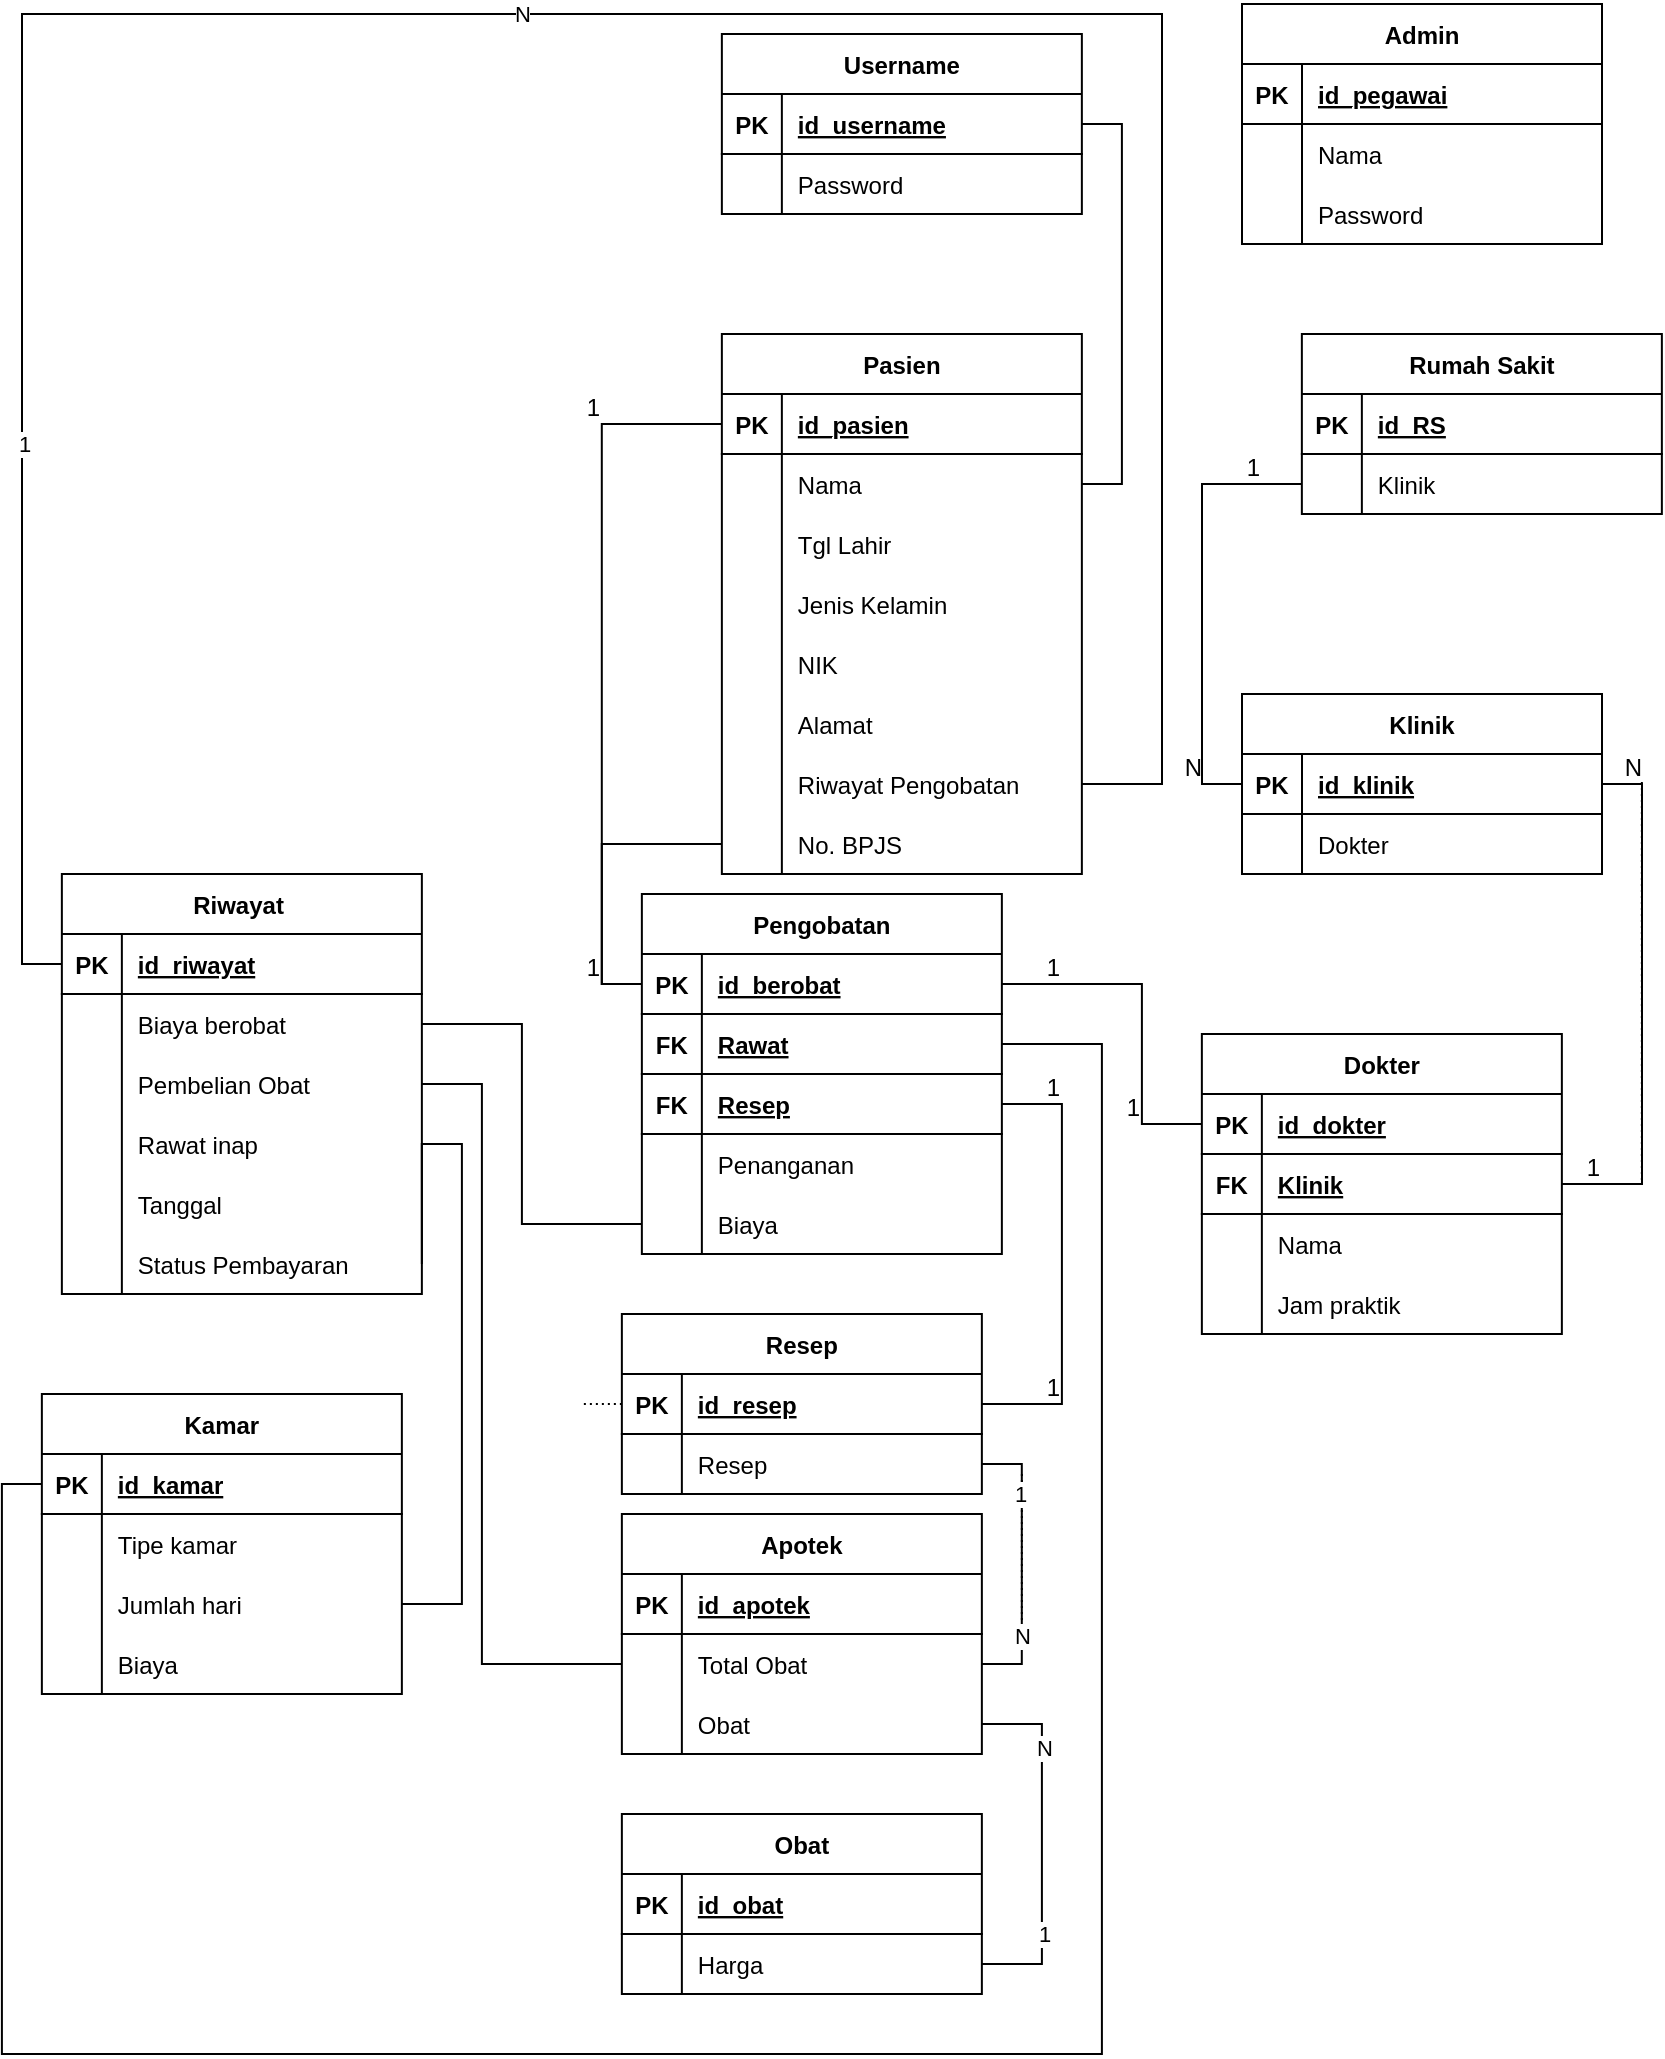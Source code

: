 <mxfile version="20.5.3" type="github">
  <diagram id="jTqdddHLWBrGHZtEBKmk" name="Page-1">
    <mxGraphModel dx="1021" dy="529" grid="1" gridSize="10" guides="1" tooltips="1" connect="1" arrows="1" fold="1" page="1" pageScale="1" pageWidth="850" pageHeight="1100" math="0" shadow="0">
      <root>
        <mxCell id="0" />
        <mxCell id="1" parent="0" />
        <mxCell id="4Q8X_GuwnDo8dBfGGVzG-38" value="Pasien" style="shape=table;startSize=30;container=1;collapsible=1;childLayout=tableLayout;fixedRows=1;rowLines=0;fontStyle=1;align=center;resizeLast=1;" vertex="1" parent="1">
          <mxGeometry x="369.93" y="220" width="180" height="270" as="geometry" />
        </mxCell>
        <mxCell id="4Q8X_GuwnDo8dBfGGVzG-39" value="" style="shape=tableRow;horizontal=0;startSize=0;swimlaneHead=0;swimlaneBody=0;fillColor=none;collapsible=0;dropTarget=0;points=[[0,0.5],[1,0.5]];portConstraint=eastwest;top=0;left=0;right=0;bottom=1;" vertex="1" parent="4Q8X_GuwnDo8dBfGGVzG-38">
          <mxGeometry y="30" width="180" height="30" as="geometry" />
        </mxCell>
        <mxCell id="4Q8X_GuwnDo8dBfGGVzG-40" value="PK" style="shape=partialRectangle;connectable=0;fillColor=none;top=0;left=0;bottom=0;right=0;fontStyle=1;overflow=hidden;" vertex="1" parent="4Q8X_GuwnDo8dBfGGVzG-39">
          <mxGeometry width="30" height="30" as="geometry">
            <mxRectangle width="30" height="30" as="alternateBounds" />
          </mxGeometry>
        </mxCell>
        <mxCell id="4Q8X_GuwnDo8dBfGGVzG-41" value="id_pasien" style="shape=partialRectangle;connectable=0;fillColor=none;top=0;left=0;bottom=0;right=0;align=left;spacingLeft=6;fontStyle=5;overflow=hidden;" vertex="1" parent="4Q8X_GuwnDo8dBfGGVzG-39">
          <mxGeometry x="30" width="150" height="30" as="geometry">
            <mxRectangle width="150" height="30" as="alternateBounds" />
          </mxGeometry>
        </mxCell>
        <mxCell id="4Q8X_GuwnDo8dBfGGVzG-42" value="" style="shape=tableRow;horizontal=0;startSize=0;swimlaneHead=0;swimlaneBody=0;fillColor=none;collapsible=0;dropTarget=0;points=[[0,0.5],[1,0.5]];portConstraint=eastwest;top=0;left=0;right=0;bottom=0;" vertex="1" parent="4Q8X_GuwnDo8dBfGGVzG-38">
          <mxGeometry y="60" width="180" height="30" as="geometry" />
        </mxCell>
        <mxCell id="4Q8X_GuwnDo8dBfGGVzG-43" value="" style="shape=partialRectangle;connectable=0;fillColor=none;top=0;left=0;bottom=0;right=0;editable=1;overflow=hidden;" vertex="1" parent="4Q8X_GuwnDo8dBfGGVzG-42">
          <mxGeometry width="30" height="30" as="geometry">
            <mxRectangle width="30" height="30" as="alternateBounds" />
          </mxGeometry>
        </mxCell>
        <mxCell id="4Q8X_GuwnDo8dBfGGVzG-44" value="Nama" style="shape=partialRectangle;connectable=0;fillColor=none;top=0;left=0;bottom=0;right=0;align=left;spacingLeft=6;overflow=hidden;" vertex="1" parent="4Q8X_GuwnDo8dBfGGVzG-42">
          <mxGeometry x="30" width="150" height="30" as="geometry">
            <mxRectangle width="150" height="30" as="alternateBounds" />
          </mxGeometry>
        </mxCell>
        <mxCell id="4Q8X_GuwnDo8dBfGGVzG-51" value="" style="shape=tableRow;horizontal=0;startSize=0;swimlaneHead=0;swimlaneBody=0;fillColor=none;collapsible=0;dropTarget=0;points=[[0,0.5],[1,0.5]];portConstraint=eastwest;top=0;left=0;right=0;bottom=0;" vertex="1" parent="4Q8X_GuwnDo8dBfGGVzG-38">
          <mxGeometry y="90" width="180" height="30" as="geometry" />
        </mxCell>
        <mxCell id="4Q8X_GuwnDo8dBfGGVzG-52" value="" style="shape=partialRectangle;connectable=0;fillColor=none;top=0;left=0;bottom=0;right=0;editable=1;overflow=hidden;" vertex="1" parent="4Q8X_GuwnDo8dBfGGVzG-51">
          <mxGeometry width="30" height="30" as="geometry">
            <mxRectangle width="30" height="30" as="alternateBounds" />
          </mxGeometry>
        </mxCell>
        <mxCell id="4Q8X_GuwnDo8dBfGGVzG-53" value="Tgl Lahir" style="shape=partialRectangle;connectable=0;fillColor=none;top=0;left=0;bottom=0;right=0;align=left;spacingLeft=6;overflow=hidden;" vertex="1" parent="4Q8X_GuwnDo8dBfGGVzG-51">
          <mxGeometry x="30" width="150" height="30" as="geometry">
            <mxRectangle width="150" height="30" as="alternateBounds" />
          </mxGeometry>
        </mxCell>
        <mxCell id="4Q8X_GuwnDo8dBfGGVzG-54" value="" style="shape=tableRow;horizontal=0;startSize=0;swimlaneHead=0;swimlaneBody=0;fillColor=none;collapsible=0;dropTarget=0;points=[[0,0.5],[1,0.5]];portConstraint=eastwest;top=0;left=0;right=0;bottom=0;" vertex="1" parent="4Q8X_GuwnDo8dBfGGVzG-38">
          <mxGeometry y="120" width="180" height="30" as="geometry" />
        </mxCell>
        <mxCell id="4Q8X_GuwnDo8dBfGGVzG-55" value="" style="shape=partialRectangle;connectable=0;fillColor=none;top=0;left=0;bottom=0;right=0;editable=1;overflow=hidden;" vertex="1" parent="4Q8X_GuwnDo8dBfGGVzG-54">
          <mxGeometry width="30" height="30" as="geometry">
            <mxRectangle width="30" height="30" as="alternateBounds" />
          </mxGeometry>
        </mxCell>
        <mxCell id="4Q8X_GuwnDo8dBfGGVzG-56" value="Jenis Kelamin" style="shape=partialRectangle;connectable=0;fillColor=none;top=0;left=0;bottom=0;right=0;align=left;spacingLeft=6;overflow=hidden;" vertex="1" parent="4Q8X_GuwnDo8dBfGGVzG-54">
          <mxGeometry x="30" width="150" height="30" as="geometry">
            <mxRectangle width="150" height="30" as="alternateBounds" />
          </mxGeometry>
        </mxCell>
        <mxCell id="4Q8X_GuwnDo8dBfGGVzG-45" value="" style="shape=tableRow;horizontal=0;startSize=0;swimlaneHead=0;swimlaneBody=0;fillColor=none;collapsible=0;dropTarget=0;points=[[0,0.5],[1,0.5]];portConstraint=eastwest;top=0;left=0;right=0;bottom=0;" vertex="1" parent="4Q8X_GuwnDo8dBfGGVzG-38">
          <mxGeometry y="150" width="180" height="30" as="geometry" />
        </mxCell>
        <mxCell id="4Q8X_GuwnDo8dBfGGVzG-46" value="" style="shape=partialRectangle;connectable=0;fillColor=none;top=0;left=0;bottom=0;right=0;editable=1;overflow=hidden;" vertex="1" parent="4Q8X_GuwnDo8dBfGGVzG-45">
          <mxGeometry width="30" height="30" as="geometry">
            <mxRectangle width="30" height="30" as="alternateBounds" />
          </mxGeometry>
        </mxCell>
        <mxCell id="4Q8X_GuwnDo8dBfGGVzG-47" value="NIK" style="shape=partialRectangle;connectable=0;fillColor=none;top=0;left=0;bottom=0;right=0;align=left;spacingLeft=6;overflow=hidden;" vertex="1" parent="4Q8X_GuwnDo8dBfGGVzG-45">
          <mxGeometry x="30" width="150" height="30" as="geometry">
            <mxRectangle width="150" height="30" as="alternateBounds" />
          </mxGeometry>
        </mxCell>
        <mxCell id="4Q8X_GuwnDo8dBfGGVzG-259" value="" style="shape=tableRow;horizontal=0;startSize=0;swimlaneHead=0;swimlaneBody=0;fillColor=none;collapsible=0;dropTarget=0;points=[[0,0.5],[1,0.5]];portConstraint=eastwest;top=0;left=0;right=0;bottom=0;" vertex="1" parent="4Q8X_GuwnDo8dBfGGVzG-38">
          <mxGeometry y="180" width="180" height="30" as="geometry" />
        </mxCell>
        <mxCell id="4Q8X_GuwnDo8dBfGGVzG-260" value="" style="shape=partialRectangle;connectable=0;fillColor=none;top=0;left=0;bottom=0;right=0;editable=1;overflow=hidden;" vertex="1" parent="4Q8X_GuwnDo8dBfGGVzG-259">
          <mxGeometry width="30" height="30" as="geometry">
            <mxRectangle width="30" height="30" as="alternateBounds" />
          </mxGeometry>
        </mxCell>
        <mxCell id="4Q8X_GuwnDo8dBfGGVzG-261" value="Alamat" style="shape=partialRectangle;connectable=0;fillColor=none;top=0;left=0;bottom=0;right=0;align=left;spacingLeft=6;overflow=hidden;" vertex="1" parent="4Q8X_GuwnDo8dBfGGVzG-259">
          <mxGeometry x="30" width="150" height="30" as="geometry">
            <mxRectangle width="150" height="30" as="alternateBounds" />
          </mxGeometry>
        </mxCell>
        <mxCell id="4Q8X_GuwnDo8dBfGGVzG-285" value="" style="shape=tableRow;horizontal=0;startSize=0;swimlaneHead=0;swimlaneBody=0;fillColor=none;collapsible=0;dropTarget=0;points=[[0,0.5],[1,0.5]];portConstraint=eastwest;top=0;left=0;right=0;bottom=0;" vertex="1" parent="4Q8X_GuwnDo8dBfGGVzG-38">
          <mxGeometry y="210" width="180" height="30" as="geometry" />
        </mxCell>
        <mxCell id="4Q8X_GuwnDo8dBfGGVzG-286" value="" style="shape=partialRectangle;connectable=0;fillColor=none;top=0;left=0;bottom=0;right=0;editable=1;overflow=hidden;" vertex="1" parent="4Q8X_GuwnDo8dBfGGVzG-285">
          <mxGeometry width="30" height="30" as="geometry">
            <mxRectangle width="30" height="30" as="alternateBounds" />
          </mxGeometry>
        </mxCell>
        <mxCell id="4Q8X_GuwnDo8dBfGGVzG-287" value="Riwayat Pengobatan" style="shape=partialRectangle;connectable=0;fillColor=none;top=0;left=0;bottom=0;right=0;align=left;spacingLeft=6;overflow=hidden;" vertex="1" parent="4Q8X_GuwnDo8dBfGGVzG-285">
          <mxGeometry x="30" width="150" height="30" as="geometry">
            <mxRectangle width="150" height="30" as="alternateBounds" />
          </mxGeometry>
        </mxCell>
        <mxCell id="4Q8X_GuwnDo8dBfGGVzG-48" value="" style="shape=tableRow;horizontal=0;startSize=0;swimlaneHead=0;swimlaneBody=0;fillColor=none;collapsible=0;dropTarget=0;points=[[0,0.5],[1,0.5]];portConstraint=eastwest;top=0;left=0;right=0;bottom=0;" vertex="1" parent="4Q8X_GuwnDo8dBfGGVzG-38">
          <mxGeometry y="240" width="180" height="30" as="geometry" />
        </mxCell>
        <mxCell id="4Q8X_GuwnDo8dBfGGVzG-49" value="" style="shape=partialRectangle;connectable=0;fillColor=none;top=0;left=0;bottom=0;right=0;editable=1;overflow=hidden;" vertex="1" parent="4Q8X_GuwnDo8dBfGGVzG-48">
          <mxGeometry width="30" height="30" as="geometry">
            <mxRectangle width="30" height="30" as="alternateBounds" />
          </mxGeometry>
        </mxCell>
        <mxCell id="4Q8X_GuwnDo8dBfGGVzG-50" value="No. BPJS" style="shape=partialRectangle;connectable=0;fillColor=none;top=0;left=0;bottom=0;right=0;align=left;spacingLeft=6;overflow=hidden;" vertex="1" parent="4Q8X_GuwnDo8dBfGGVzG-48">
          <mxGeometry x="30" width="150" height="30" as="geometry">
            <mxRectangle width="150" height="30" as="alternateBounds" />
          </mxGeometry>
        </mxCell>
        <mxCell id="4Q8X_GuwnDo8dBfGGVzG-57" value="Dokter" style="shape=table;startSize=30;container=1;collapsible=1;childLayout=tableLayout;fixedRows=1;rowLines=0;fontStyle=1;align=center;resizeLast=1;" vertex="1" parent="1">
          <mxGeometry x="609.93" y="570" width="180" height="150" as="geometry" />
        </mxCell>
        <mxCell id="4Q8X_GuwnDo8dBfGGVzG-58" value="" style="shape=tableRow;horizontal=0;startSize=0;swimlaneHead=0;swimlaneBody=0;fillColor=none;collapsible=0;dropTarget=0;points=[[0,0.5],[1,0.5]];portConstraint=eastwest;top=0;left=0;right=0;bottom=1;" vertex="1" parent="4Q8X_GuwnDo8dBfGGVzG-57">
          <mxGeometry y="30" width="180" height="30" as="geometry" />
        </mxCell>
        <mxCell id="4Q8X_GuwnDo8dBfGGVzG-59" value="PK" style="shape=partialRectangle;connectable=0;fillColor=none;top=0;left=0;bottom=0;right=0;fontStyle=1;overflow=hidden;" vertex="1" parent="4Q8X_GuwnDo8dBfGGVzG-58">
          <mxGeometry width="30" height="30" as="geometry">
            <mxRectangle width="30" height="30" as="alternateBounds" />
          </mxGeometry>
        </mxCell>
        <mxCell id="4Q8X_GuwnDo8dBfGGVzG-60" value="id_dokter" style="shape=partialRectangle;connectable=0;fillColor=none;top=0;left=0;bottom=0;right=0;align=left;spacingLeft=6;fontStyle=5;overflow=hidden;" vertex="1" parent="4Q8X_GuwnDo8dBfGGVzG-58">
          <mxGeometry x="30" width="150" height="30" as="geometry">
            <mxRectangle width="150" height="30" as="alternateBounds" />
          </mxGeometry>
        </mxCell>
        <mxCell id="4Q8X_GuwnDo8dBfGGVzG-109" value="" style="shape=tableRow;horizontal=0;startSize=0;swimlaneHead=0;swimlaneBody=0;fillColor=none;collapsible=0;dropTarget=0;points=[[0,0.5],[1,0.5]];portConstraint=eastwest;top=0;left=0;right=0;bottom=1;" vertex="1" parent="4Q8X_GuwnDo8dBfGGVzG-57">
          <mxGeometry y="60" width="180" height="30" as="geometry" />
        </mxCell>
        <mxCell id="4Q8X_GuwnDo8dBfGGVzG-110" value="FK" style="shape=partialRectangle;connectable=0;fillColor=none;top=0;left=0;bottom=0;right=0;fontStyle=1;overflow=hidden;" vertex="1" parent="4Q8X_GuwnDo8dBfGGVzG-109">
          <mxGeometry width="30" height="30" as="geometry">
            <mxRectangle width="30" height="30" as="alternateBounds" />
          </mxGeometry>
        </mxCell>
        <mxCell id="4Q8X_GuwnDo8dBfGGVzG-111" value="Klinik" style="shape=partialRectangle;connectable=0;fillColor=none;top=0;left=0;bottom=0;right=0;align=left;spacingLeft=6;fontStyle=5;overflow=hidden;" vertex="1" parent="4Q8X_GuwnDo8dBfGGVzG-109">
          <mxGeometry x="30" width="150" height="30" as="geometry">
            <mxRectangle width="150" height="30" as="alternateBounds" />
          </mxGeometry>
        </mxCell>
        <mxCell id="4Q8X_GuwnDo8dBfGGVzG-61" value="" style="shape=tableRow;horizontal=0;startSize=0;swimlaneHead=0;swimlaneBody=0;fillColor=none;collapsible=0;dropTarget=0;points=[[0,0.5],[1,0.5]];portConstraint=eastwest;top=0;left=0;right=0;bottom=0;" vertex="1" parent="4Q8X_GuwnDo8dBfGGVzG-57">
          <mxGeometry y="90" width="180" height="30" as="geometry" />
        </mxCell>
        <mxCell id="4Q8X_GuwnDo8dBfGGVzG-62" value="" style="shape=partialRectangle;connectable=0;fillColor=none;top=0;left=0;bottom=0;right=0;editable=1;overflow=hidden;" vertex="1" parent="4Q8X_GuwnDo8dBfGGVzG-61">
          <mxGeometry width="30" height="30" as="geometry">
            <mxRectangle width="30" height="30" as="alternateBounds" />
          </mxGeometry>
        </mxCell>
        <mxCell id="4Q8X_GuwnDo8dBfGGVzG-63" value="Nama" style="shape=partialRectangle;connectable=0;fillColor=none;top=0;left=0;bottom=0;right=0;align=left;spacingLeft=6;overflow=hidden;" vertex="1" parent="4Q8X_GuwnDo8dBfGGVzG-61">
          <mxGeometry x="30" width="150" height="30" as="geometry">
            <mxRectangle width="150" height="30" as="alternateBounds" />
          </mxGeometry>
        </mxCell>
        <mxCell id="4Q8X_GuwnDo8dBfGGVzG-114" value="" style="shape=tableRow;horizontal=0;startSize=0;swimlaneHead=0;swimlaneBody=0;fillColor=none;collapsible=0;dropTarget=0;points=[[0,0.5],[1,0.5]];portConstraint=eastwest;top=0;left=0;right=0;bottom=0;" vertex="1" parent="4Q8X_GuwnDo8dBfGGVzG-57">
          <mxGeometry y="120" width="180" height="30" as="geometry" />
        </mxCell>
        <mxCell id="4Q8X_GuwnDo8dBfGGVzG-115" value="" style="shape=partialRectangle;connectable=0;fillColor=none;top=0;left=0;bottom=0;right=0;editable=1;overflow=hidden;" vertex="1" parent="4Q8X_GuwnDo8dBfGGVzG-114">
          <mxGeometry width="30" height="30" as="geometry">
            <mxRectangle width="30" height="30" as="alternateBounds" />
          </mxGeometry>
        </mxCell>
        <mxCell id="4Q8X_GuwnDo8dBfGGVzG-116" value="Jam praktik" style="shape=partialRectangle;connectable=0;fillColor=none;top=0;left=0;bottom=0;right=0;align=left;spacingLeft=6;overflow=hidden;" vertex="1" parent="4Q8X_GuwnDo8dBfGGVzG-114">
          <mxGeometry x="30" width="150" height="30" as="geometry">
            <mxRectangle width="150" height="30" as="alternateBounds" />
          </mxGeometry>
        </mxCell>
        <mxCell id="4Q8X_GuwnDo8dBfGGVzG-70" value="Klinik" style="shape=table;startSize=30;container=1;collapsible=1;childLayout=tableLayout;fixedRows=1;rowLines=0;fontStyle=1;align=center;resizeLast=1;" vertex="1" parent="1">
          <mxGeometry x="630.0" y="400" width="180" height="90" as="geometry" />
        </mxCell>
        <mxCell id="4Q8X_GuwnDo8dBfGGVzG-71" value="" style="shape=tableRow;horizontal=0;startSize=0;swimlaneHead=0;swimlaneBody=0;fillColor=none;collapsible=0;dropTarget=0;points=[[0,0.5],[1,0.5]];portConstraint=eastwest;top=0;left=0;right=0;bottom=1;" vertex="1" parent="4Q8X_GuwnDo8dBfGGVzG-70">
          <mxGeometry y="30" width="180" height="30" as="geometry" />
        </mxCell>
        <mxCell id="4Q8X_GuwnDo8dBfGGVzG-72" value="PK" style="shape=partialRectangle;connectable=0;fillColor=none;top=0;left=0;bottom=0;right=0;fontStyle=1;overflow=hidden;" vertex="1" parent="4Q8X_GuwnDo8dBfGGVzG-71">
          <mxGeometry width="30" height="30" as="geometry">
            <mxRectangle width="30" height="30" as="alternateBounds" />
          </mxGeometry>
        </mxCell>
        <mxCell id="4Q8X_GuwnDo8dBfGGVzG-73" value="id_klinik" style="shape=partialRectangle;connectable=0;fillColor=none;top=0;left=0;bottom=0;right=0;align=left;spacingLeft=6;fontStyle=5;overflow=hidden;" vertex="1" parent="4Q8X_GuwnDo8dBfGGVzG-71">
          <mxGeometry x="30" width="150" height="30" as="geometry">
            <mxRectangle width="150" height="30" as="alternateBounds" />
          </mxGeometry>
        </mxCell>
        <mxCell id="4Q8X_GuwnDo8dBfGGVzG-74" value="" style="shape=tableRow;horizontal=0;startSize=0;swimlaneHead=0;swimlaneBody=0;fillColor=none;collapsible=0;dropTarget=0;points=[[0,0.5],[1,0.5]];portConstraint=eastwest;top=0;left=0;right=0;bottom=0;" vertex="1" parent="4Q8X_GuwnDo8dBfGGVzG-70">
          <mxGeometry y="60" width="180" height="30" as="geometry" />
        </mxCell>
        <mxCell id="4Q8X_GuwnDo8dBfGGVzG-75" value="" style="shape=partialRectangle;connectable=0;fillColor=none;top=0;left=0;bottom=0;right=0;editable=1;overflow=hidden;" vertex="1" parent="4Q8X_GuwnDo8dBfGGVzG-74">
          <mxGeometry width="30" height="30" as="geometry">
            <mxRectangle width="30" height="30" as="alternateBounds" />
          </mxGeometry>
        </mxCell>
        <mxCell id="4Q8X_GuwnDo8dBfGGVzG-76" value="Dokter" style="shape=partialRectangle;connectable=0;fillColor=none;top=0;left=0;bottom=0;right=0;align=left;spacingLeft=6;overflow=hidden;" vertex="1" parent="4Q8X_GuwnDo8dBfGGVzG-74">
          <mxGeometry x="30" width="150" height="30" as="geometry">
            <mxRectangle width="150" height="30" as="alternateBounds" />
          </mxGeometry>
        </mxCell>
        <mxCell id="4Q8X_GuwnDo8dBfGGVzG-83" value="Rumah Sakit" style="shape=table;startSize=30;container=1;collapsible=1;childLayout=tableLayout;fixedRows=1;rowLines=0;fontStyle=1;align=center;resizeLast=1;" vertex="1" parent="1">
          <mxGeometry x="659.93" y="220" width="180" height="90" as="geometry" />
        </mxCell>
        <mxCell id="4Q8X_GuwnDo8dBfGGVzG-84" value="" style="shape=tableRow;horizontal=0;startSize=0;swimlaneHead=0;swimlaneBody=0;fillColor=none;collapsible=0;dropTarget=0;points=[[0,0.5],[1,0.5]];portConstraint=eastwest;top=0;left=0;right=0;bottom=1;" vertex="1" parent="4Q8X_GuwnDo8dBfGGVzG-83">
          <mxGeometry y="30" width="180" height="30" as="geometry" />
        </mxCell>
        <mxCell id="4Q8X_GuwnDo8dBfGGVzG-85" value="PK" style="shape=partialRectangle;connectable=0;fillColor=none;top=0;left=0;bottom=0;right=0;fontStyle=1;overflow=hidden;" vertex="1" parent="4Q8X_GuwnDo8dBfGGVzG-84">
          <mxGeometry width="30" height="30" as="geometry">
            <mxRectangle width="30" height="30" as="alternateBounds" />
          </mxGeometry>
        </mxCell>
        <mxCell id="4Q8X_GuwnDo8dBfGGVzG-86" value="id_RS" style="shape=partialRectangle;connectable=0;fillColor=none;top=0;left=0;bottom=0;right=0;align=left;spacingLeft=6;fontStyle=5;overflow=hidden;" vertex="1" parent="4Q8X_GuwnDo8dBfGGVzG-84">
          <mxGeometry x="30" width="150" height="30" as="geometry">
            <mxRectangle width="150" height="30" as="alternateBounds" />
          </mxGeometry>
        </mxCell>
        <mxCell id="4Q8X_GuwnDo8dBfGGVzG-87" value="" style="shape=tableRow;horizontal=0;startSize=0;swimlaneHead=0;swimlaneBody=0;fillColor=none;collapsible=0;dropTarget=0;points=[[0,0.5],[1,0.5]];portConstraint=eastwest;top=0;left=0;right=0;bottom=0;" vertex="1" parent="4Q8X_GuwnDo8dBfGGVzG-83">
          <mxGeometry y="60" width="180" height="30" as="geometry" />
        </mxCell>
        <mxCell id="4Q8X_GuwnDo8dBfGGVzG-88" value="" style="shape=partialRectangle;connectable=0;fillColor=none;top=0;left=0;bottom=0;right=0;editable=1;overflow=hidden;" vertex="1" parent="4Q8X_GuwnDo8dBfGGVzG-87">
          <mxGeometry width="30" height="30" as="geometry">
            <mxRectangle width="30" height="30" as="alternateBounds" />
          </mxGeometry>
        </mxCell>
        <mxCell id="4Q8X_GuwnDo8dBfGGVzG-89" value="Klinik" style="shape=partialRectangle;connectable=0;fillColor=none;top=0;left=0;bottom=0;right=0;align=left;spacingLeft=6;overflow=hidden;" vertex="1" parent="4Q8X_GuwnDo8dBfGGVzG-87">
          <mxGeometry x="30" width="150" height="30" as="geometry">
            <mxRectangle width="150" height="30" as="alternateBounds" />
          </mxGeometry>
        </mxCell>
        <mxCell id="4Q8X_GuwnDo8dBfGGVzG-96" value="Apotek" style="shape=table;startSize=30;container=1;collapsible=1;childLayout=tableLayout;fixedRows=1;rowLines=0;fontStyle=1;align=center;resizeLast=1;" vertex="1" parent="1">
          <mxGeometry x="319.93" y="810" width="180" height="120" as="geometry" />
        </mxCell>
        <mxCell id="4Q8X_GuwnDo8dBfGGVzG-97" value="" style="shape=tableRow;horizontal=0;startSize=0;swimlaneHead=0;swimlaneBody=0;fillColor=none;collapsible=0;dropTarget=0;points=[[0,0.5],[1,0.5]];portConstraint=eastwest;top=0;left=0;right=0;bottom=1;" vertex="1" parent="4Q8X_GuwnDo8dBfGGVzG-96">
          <mxGeometry y="30" width="180" height="30" as="geometry" />
        </mxCell>
        <mxCell id="4Q8X_GuwnDo8dBfGGVzG-98" value="PK" style="shape=partialRectangle;connectable=0;fillColor=none;top=0;left=0;bottom=0;right=0;fontStyle=1;overflow=hidden;" vertex="1" parent="4Q8X_GuwnDo8dBfGGVzG-97">
          <mxGeometry width="30" height="30" as="geometry">
            <mxRectangle width="30" height="30" as="alternateBounds" />
          </mxGeometry>
        </mxCell>
        <mxCell id="4Q8X_GuwnDo8dBfGGVzG-99" value="id_apotek" style="shape=partialRectangle;connectable=0;fillColor=none;top=0;left=0;bottom=0;right=0;align=left;spacingLeft=6;fontStyle=5;overflow=hidden;" vertex="1" parent="4Q8X_GuwnDo8dBfGGVzG-97">
          <mxGeometry x="30" width="150" height="30" as="geometry">
            <mxRectangle width="150" height="30" as="alternateBounds" />
          </mxGeometry>
        </mxCell>
        <mxCell id="4Q8X_GuwnDo8dBfGGVzG-100" value="" style="shape=tableRow;horizontal=0;startSize=0;swimlaneHead=0;swimlaneBody=0;fillColor=none;collapsible=0;dropTarget=0;points=[[0,0.5],[1,0.5]];portConstraint=eastwest;top=0;left=0;right=0;bottom=0;" vertex="1" parent="4Q8X_GuwnDo8dBfGGVzG-96">
          <mxGeometry y="60" width="180" height="30" as="geometry" />
        </mxCell>
        <mxCell id="4Q8X_GuwnDo8dBfGGVzG-101" value="" style="shape=partialRectangle;connectable=0;fillColor=none;top=0;left=0;bottom=0;right=0;editable=1;overflow=hidden;" vertex="1" parent="4Q8X_GuwnDo8dBfGGVzG-100">
          <mxGeometry width="30" height="30" as="geometry">
            <mxRectangle width="30" height="30" as="alternateBounds" />
          </mxGeometry>
        </mxCell>
        <mxCell id="4Q8X_GuwnDo8dBfGGVzG-102" value="Total Obat" style="shape=partialRectangle;connectable=0;fillColor=none;top=0;left=0;bottom=0;right=0;align=left;spacingLeft=6;overflow=hidden;" vertex="1" parent="4Q8X_GuwnDo8dBfGGVzG-100">
          <mxGeometry x="30" width="150" height="30" as="geometry">
            <mxRectangle width="150" height="30" as="alternateBounds" />
          </mxGeometry>
        </mxCell>
        <mxCell id="4Q8X_GuwnDo8dBfGGVzG-152" value="" style="shape=tableRow;horizontal=0;startSize=0;swimlaneHead=0;swimlaneBody=0;fillColor=none;collapsible=0;dropTarget=0;points=[[0,0.5],[1,0.5]];portConstraint=eastwest;top=0;left=0;right=0;bottom=0;" vertex="1" parent="4Q8X_GuwnDo8dBfGGVzG-96">
          <mxGeometry y="90" width="180" height="30" as="geometry" />
        </mxCell>
        <mxCell id="4Q8X_GuwnDo8dBfGGVzG-153" value="" style="shape=partialRectangle;connectable=0;fillColor=none;top=0;left=0;bottom=0;right=0;editable=1;overflow=hidden;" vertex="1" parent="4Q8X_GuwnDo8dBfGGVzG-152">
          <mxGeometry width="30" height="30" as="geometry">
            <mxRectangle width="30" height="30" as="alternateBounds" />
          </mxGeometry>
        </mxCell>
        <mxCell id="4Q8X_GuwnDo8dBfGGVzG-154" value="Obat" style="shape=partialRectangle;connectable=0;fillColor=none;top=0;left=0;bottom=0;right=0;align=left;spacingLeft=6;overflow=hidden;" vertex="1" parent="4Q8X_GuwnDo8dBfGGVzG-152">
          <mxGeometry x="30" width="150" height="30" as="geometry">
            <mxRectangle width="150" height="30" as="alternateBounds" />
          </mxGeometry>
        </mxCell>
        <mxCell id="4Q8X_GuwnDo8dBfGGVzG-112" style="edgeStyle=orthogonalEdgeStyle;rounded=0;orthogonalLoop=1;jettySize=auto;html=1;entryX=1;entryY=0.5;entryDx=0;entryDy=0;endArrow=none;endFill=0;exitX=1;exitY=0.5;exitDx=0;exitDy=0;" edge="1" parent="1" source="4Q8X_GuwnDo8dBfGGVzG-109" target="4Q8X_GuwnDo8dBfGGVzG-71">
          <mxGeometry relative="1" as="geometry" />
        </mxCell>
        <mxCell id="4Q8X_GuwnDo8dBfGGVzG-120" value="Pengobatan" style="shape=table;startSize=30;container=1;collapsible=1;childLayout=tableLayout;fixedRows=1;rowLines=0;fontStyle=1;align=center;resizeLast=1;" vertex="1" parent="1">
          <mxGeometry x="329.93" y="500" width="180" height="180" as="geometry" />
        </mxCell>
        <mxCell id="4Q8X_GuwnDo8dBfGGVzG-121" value="" style="shape=tableRow;horizontal=0;startSize=0;swimlaneHead=0;swimlaneBody=0;fillColor=none;collapsible=0;dropTarget=0;points=[[0,0.5],[1,0.5]];portConstraint=eastwest;top=0;left=0;right=0;bottom=1;" vertex="1" parent="4Q8X_GuwnDo8dBfGGVzG-120">
          <mxGeometry y="30" width="180" height="30" as="geometry" />
        </mxCell>
        <mxCell id="4Q8X_GuwnDo8dBfGGVzG-122" value="PK" style="shape=partialRectangle;connectable=0;fillColor=none;top=0;left=0;bottom=0;right=0;fontStyle=1;overflow=hidden;" vertex="1" parent="4Q8X_GuwnDo8dBfGGVzG-121">
          <mxGeometry width="30" height="30" as="geometry">
            <mxRectangle width="30" height="30" as="alternateBounds" />
          </mxGeometry>
        </mxCell>
        <mxCell id="4Q8X_GuwnDo8dBfGGVzG-123" value="id_berobat" style="shape=partialRectangle;connectable=0;fillColor=none;top=0;left=0;bottom=0;right=0;align=left;spacingLeft=6;fontStyle=5;overflow=hidden;" vertex="1" parent="4Q8X_GuwnDo8dBfGGVzG-121">
          <mxGeometry x="30" width="150" height="30" as="geometry">
            <mxRectangle width="150" height="30" as="alternateBounds" />
          </mxGeometry>
        </mxCell>
        <mxCell id="4Q8X_GuwnDo8dBfGGVzG-133" value="" style="shape=tableRow;horizontal=0;startSize=0;swimlaneHead=0;swimlaneBody=0;fillColor=none;collapsible=0;dropTarget=0;points=[[0,0.5],[1,0.5]];portConstraint=eastwest;top=0;left=0;right=0;bottom=1;" vertex="1" parent="4Q8X_GuwnDo8dBfGGVzG-120">
          <mxGeometry y="60" width="180" height="30" as="geometry" />
        </mxCell>
        <mxCell id="4Q8X_GuwnDo8dBfGGVzG-134" value="FK" style="shape=partialRectangle;connectable=0;fillColor=none;top=0;left=0;bottom=0;right=0;fontStyle=1;overflow=hidden;" vertex="1" parent="4Q8X_GuwnDo8dBfGGVzG-133">
          <mxGeometry width="30" height="30" as="geometry">
            <mxRectangle width="30" height="30" as="alternateBounds" />
          </mxGeometry>
        </mxCell>
        <mxCell id="4Q8X_GuwnDo8dBfGGVzG-135" value="Rawat" style="shape=partialRectangle;connectable=0;fillColor=none;top=0;left=0;bottom=0;right=0;align=left;spacingLeft=6;fontStyle=5;overflow=hidden;" vertex="1" parent="4Q8X_GuwnDo8dBfGGVzG-133">
          <mxGeometry x="30" width="150" height="30" as="geometry">
            <mxRectangle width="150" height="30" as="alternateBounds" />
          </mxGeometry>
        </mxCell>
        <mxCell id="4Q8X_GuwnDo8dBfGGVzG-201" value="" style="shape=tableRow;horizontal=0;startSize=0;swimlaneHead=0;swimlaneBody=0;fillColor=none;collapsible=0;dropTarget=0;points=[[0,0.5],[1,0.5]];portConstraint=eastwest;top=0;left=0;right=0;bottom=1;" vertex="1" parent="4Q8X_GuwnDo8dBfGGVzG-120">
          <mxGeometry y="90" width="180" height="30" as="geometry" />
        </mxCell>
        <mxCell id="4Q8X_GuwnDo8dBfGGVzG-202" value="FK" style="shape=partialRectangle;connectable=0;fillColor=none;top=0;left=0;bottom=0;right=0;fontStyle=1;overflow=hidden;" vertex="1" parent="4Q8X_GuwnDo8dBfGGVzG-201">
          <mxGeometry width="30" height="30" as="geometry">
            <mxRectangle width="30" height="30" as="alternateBounds" />
          </mxGeometry>
        </mxCell>
        <mxCell id="4Q8X_GuwnDo8dBfGGVzG-203" value="Resep" style="shape=partialRectangle;connectable=0;fillColor=none;top=0;left=0;bottom=0;right=0;align=left;spacingLeft=6;fontStyle=5;overflow=hidden;" vertex="1" parent="4Q8X_GuwnDo8dBfGGVzG-201">
          <mxGeometry x="30" width="150" height="30" as="geometry">
            <mxRectangle width="150" height="30" as="alternateBounds" />
          </mxGeometry>
        </mxCell>
        <mxCell id="4Q8X_GuwnDo8dBfGGVzG-124" value="" style="shape=tableRow;horizontal=0;startSize=0;swimlaneHead=0;swimlaneBody=0;fillColor=none;collapsible=0;dropTarget=0;points=[[0,0.5],[1,0.5]];portConstraint=eastwest;top=0;left=0;right=0;bottom=0;" vertex="1" parent="4Q8X_GuwnDo8dBfGGVzG-120">
          <mxGeometry y="120" width="180" height="30" as="geometry" />
        </mxCell>
        <mxCell id="4Q8X_GuwnDo8dBfGGVzG-125" value="" style="shape=partialRectangle;connectable=0;fillColor=none;top=0;left=0;bottom=0;right=0;editable=1;overflow=hidden;" vertex="1" parent="4Q8X_GuwnDo8dBfGGVzG-124">
          <mxGeometry width="30" height="30" as="geometry">
            <mxRectangle width="30" height="30" as="alternateBounds" />
          </mxGeometry>
        </mxCell>
        <mxCell id="4Q8X_GuwnDo8dBfGGVzG-126" value="Penanganan" style="shape=partialRectangle;connectable=0;fillColor=none;top=0;left=0;bottom=0;right=0;align=left;spacingLeft=6;overflow=hidden;" vertex="1" parent="4Q8X_GuwnDo8dBfGGVzG-124">
          <mxGeometry x="30" width="150" height="30" as="geometry">
            <mxRectangle width="150" height="30" as="alternateBounds" />
          </mxGeometry>
        </mxCell>
        <mxCell id="4Q8X_GuwnDo8dBfGGVzG-127" value="" style="shape=tableRow;horizontal=0;startSize=0;swimlaneHead=0;swimlaneBody=0;fillColor=none;collapsible=0;dropTarget=0;points=[[0,0.5],[1,0.5]];portConstraint=eastwest;top=0;left=0;right=0;bottom=0;" vertex="1" parent="4Q8X_GuwnDo8dBfGGVzG-120">
          <mxGeometry y="150" width="180" height="30" as="geometry" />
        </mxCell>
        <mxCell id="4Q8X_GuwnDo8dBfGGVzG-128" value="" style="shape=partialRectangle;connectable=0;fillColor=none;top=0;left=0;bottom=0;right=0;editable=1;overflow=hidden;" vertex="1" parent="4Q8X_GuwnDo8dBfGGVzG-127">
          <mxGeometry width="30" height="30" as="geometry">
            <mxRectangle width="30" height="30" as="alternateBounds" />
          </mxGeometry>
        </mxCell>
        <mxCell id="4Q8X_GuwnDo8dBfGGVzG-129" value="Biaya" style="shape=partialRectangle;connectable=0;fillColor=none;top=0;left=0;bottom=0;right=0;align=left;spacingLeft=6;overflow=hidden;" vertex="1" parent="4Q8X_GuwnDo8dBfGGVzG-127">
          <mxGeometry x="30" width="150" height="30" as="geometry">
            <mxRectangle width="150" height="30" as="alternateBounds" />
          </mxGeometry>
        </mxCell>
        <mxCell id="4Q8X_GuwnDo8dBfGGVzG-136" style="edgeStyle=orthogonalEdgeStyle;rounded=0;orthogonalLoop=1;jettySize=auto;html=1;entryX=1;entryY=0.5;entryDx=0;entryDy=0;endArrow=none;endFill=0;" edge="1" parent="1" source="4Q8X_GuwnDo8dBfGGVzG-58" target="4Q8X_GuwnDo8dBfGGVzG-121">
          <mxGeometry relative="1" as="geometry">
            <Array as="points">
              <mxPoint x="579.93" y="615" />
              <mxPoint x="579.93" y="545" />
            </Array>
          </mxGeometry>
        </mxCell>
        <mxCell id="4Q8X_GuwnDo8dBfGGVzG-137" style="edgeStyle=orthogonalEdgeStyle;rounded=0;orthogonalLoop=1;jettySize=auto;html=1;entryX=0;entryY=0.5;entryDx=0;entryDy=0;endArrow=none;endFill=0;" edge="1" parent="1" source="4Q8X_GuwnDo8dBfGGVzG-39" target="4Q8X_GuwnDo8dBfGGVzG-121">
          <mxGeometry relative="1" as="geometry" />
        </mxCell>
        <mxCell id="4Q8X_GuwnDo8dBfGGVzG-138" value="Resep" style="shape=table;startSize=30;container=1;collapsible=1;childLayout=tableLayout;fixedRows=1;rowLines=0;fontStyle=1;align=center;resizeLast=1;" vertex="1" parent="1">
          <mxGeometry x="319.93" y="710" width="180" height="90" as="geometry" />
        </mxCell>
        <mxCell id="4Q8X_GuwnDo8dBfGGVzG-139" value="" style="shape=tableRow;horizontal=0;startSize=0;swimlaneHead=0;swimlaneBody=0;fillColor=none;collapsible=0;dropTarget=0;points=[[0,0.5],[1,0.5]];portConstraint=eastwest;top=0;left=0;right=0;bottom=1;" vertex="1" parent="4Q8X_GuwnDo8dBfGGVzG-138">
          <mxGeometry y="30" width="180" height="30" as="geometry" />
        </mxCell>
        <mxCell id="4Q8X_GuwnDo8dBfGGVzG-140" value="PK" style="shape=partialRectangle;connectable=0;fillColor=none;top=0;left=0;bottom=0;right=0;fontStyle=1;overflow=hidden;" vertex="1" parent="4Q8X_GuwnDo8dBfGGVzG-139">
          <mxGeometry width="30" height="30" as="geometry">
            <mxRectangle width="30" height="30" as="alternateBounds" />
          </mxGeometry>
        </mxCell>
        <mxCell id="4Q8X_GuwnDo8dBfGGVzG-141" value="id_resep" style="shape=partialRectangle;connectable=0;fillColor=none;top=0;left=0;bottom=0;right=0;align=left;spacingLeft=6;fontStyle=5;overflow=hidden;" vertex="1" parent="4Q8X_GuwnDo8dBfGGVzG-139">
          <mxGeometry x="30" width="150" height="30" as="geometry">
            <mxRectangle width="150" height="30" as="alternateBounds" />
          </mxGeometry>
        </mxCell>
        <mxCell id="4Q8X_GuwnDo8dBfGGVzG-145" value="" style="shape=tableRow;horizontal=0;startSize=0;swimlaneHead=0;swimlaneBody=0;fillColor=none;collapsible=0;dropTarget=0;points=[[0,0.5],[1,0.5]];portConstraint=eastwest;top=0;left=0;right=0;bottom=0;" vertex="1" parent="4Q8X_GuwnDo8dBfGGVzG-138">
          <mxGeometry y="60" width="180" height="30" as="geometry" />
        </mxCell>
        <mxCell id="4Q8X_GuwnDo8dBfGGVzG-146" value="" style="shape=partialRectangle;connectable=0;fillColor=none;top=0;left=0;bottom=0;right=0;editable=1;overflow=hidden;" vertex="1" parent="4Q8X_GuwnDo8dBfGGVzG-145">
          <mxGeometry width="30" height="30" as="geometry">
            <mxRectangle width="30" height="30" as="alternateBounds" />
          </mxGeometry>
        </mxCell>
        <mxCell id="4Q8X_GuwnDo8dBfGGVzG-147" value="Resep" style="shape=partialRectangle;connectable=0;fillColor=none;top=0;left=0;bottom=0;right=0;align=left;spacingLeft=6;overflow=hidden;" vertex="1" parent="4Q8X_GuwnDo8dBfGGVzG-145">
          <mxGeometry x="30" width="150" height="30" as="geometry">
            <mxRectangle width="150" height="30" as="alternateBounds" />
          </mxGeometry>
        </mxCell>
        <mxCell id="4Q8X_GuwnDo8dBfGGVzG-151" style="edgeStyle=orthogonalEdgeStyle;rounded=0;orthogonalLoop=1;jettySize=auto;html=1;endArrow=none;endFill=0;entryX=1;entryY=0.5;entryDx=0;entryDy=0;" edge="1" parent="1" target="4Q8X_GuwnDo8dBfGGVzG-139">
          <mxGeometry relative="1" as="geometry">
            <mxPoint x="509.93" y="605" as="sourcePoint" />
            <Array as="points">
              <mxPoint x="509.93" y="605" />
              <mxPoint x="539.93" y="605" />
              <mxPoint x="539.93" y="755" />
            </Array>
          </mxGeometry>
        </mxCell>
        <mxCell id="4Q8X_GuwnDo8dBfGGVzG-156" style="edgeStyle=orthogonalEdgeStyle;rounded=0;orthogonalLoop=1;jettySize=auto;html=1;entryX=1;entryY=0.5;entryDx=0;entryDy=0;endArrow=none;endFill=0;exitX=1;exitY=0.5;exitDx=0;exitDy=0;" edge="1" parent="1" source="4Q8X_GuwnDo8dBfGGVzG-145" target="4Q8X_GuwnDo8dBfGGVzG-100">
          <mxGeometry relative="1" as="geometry" />
        </mxCell>
        <mxCell id="4Q8X_GuwnDo8dBfGGVzG-157" style="edgeStyle=orthogonalEdgeStyle;rounded=0;orthogonalLoop=1;jettySize=auto;html=1;exitX=0;exitY=0.5;exitDx=0;exitDy=0;entryX=0;entryY=0.5;entryDx=0;entryDy=0;endArrow=none;endFill=0;" edge="1" parent="1" source="4Q8X_GuwnDo8dBfGGVzG-71" target="4Q8X_GuwnDo8dBfGGVzG-87">
          <mxGeometry relative="1" as="geometry" />
        </mxCell>
        <mxCell id="4Q8X_GuwnDo8dBfGGVzG-161" value="" style="endArrow=none;html=1;rounded=0;dashed=1;dashPattern=1 2;exitX=0;exitY=0.5;exitDx=0;exitDy=0;" edge="1" parent="1" source="4Q8X_GuwnDo8dBfGGVzG-39">
          <mxGeometry relative="1" as="geometry">
            <mxPoint x="509.93" y="500" as="sourcePoint" />
            <mxPoint x="309.93" y="265" as="targetPoint" />
          </mxGeometry>
        </mxCell>
        <mxCell id="4Q8X_GuwnDo8dBfGGVzG-162" value="1" style="resizable=0;html=1;align=right;verticalAlign=bottom;" connectable="0" vertex="1" parent="4Q8X_GuwnDo8dBfGGVzG-161">
          <mxGeometry x="1" relative="1" as="geometry" />
        </mxCell>
        <mxCell id="4Q8X_GuwnDo8dBfGGVzG-163" value="" style="endArrow=none;html=1;rounded=0;dashed=1;dashPattern=1 2;exitX=0;exitY=0.5;exitDx=0;exitDy=0;" edge="1" parent="1" source="4Q8X_GuwnDo8dBfGGVzG-121">
          <mxGeometry relative="1" as="geometry">
            <mxPoint x="509.93" y="500" as="sourcePoint" />
            <mxPoint x="309.93" y="545" as="targetPoint" />
          </mxGeometry>
        </mxCell>
        <mxCell id="4Q8X_GuwnDo8dBfGGVzG-164" value="1" style="resizable=0;html=1;align=right;verticalAlign=bottom;" connectable="0" vertex="1" parent="4Q8X_GuwnDo8dBfGGVzG-163">
          <mxGeometry x="1" relative="1" as="geometry" />
        </mxCell>
        <mxCell id="4Q8X_GuwnDo8dBfGGVzG-165" value="" style="endArrow=none;html=1;rounded=0;dashed=1;dashPattern=1 2;exitX=1;exitY=0.5;exitDx=0;exitDy=0;" edge="1" parent="1" source="4Q8X_GuwnDo8dBfGGVzG-121">
          <mxGeometry relative="1" as="geometry">
            <mxPoint x="509.93" y="500" as="sourcePoint" />
            <mxPoint x="539.93" y="545" as="targetPoint" />
          </mxGeometry>
        </mxCell>
        <mxCell id="4Q8X_GuwnDo8dBfGGVzG-166" value="1" style="resizable=0;html=1;align=right;verticalAlign=bottom;" connectable="0" vertex="1" parent="4Q8X_GuwnDo8dBfGGVzG-165">
          <mxGeometry x="1" relative="1" as="geometry" />
        </mxCell>
        <mxCell id="4Q8X_GuwnDo8dBfGGVzG-167" value="" style="endArrow=none;html=1;rounded=0;dashed=1;dashPattern=1 2;exitX=0;exitY=0.5;exitDx=0;exitDy=0;" edge="1" parent="1" source="4Q8X_GuwnDo8dBfGGVzG-58">
          <mxGeometry relative="1" as="geometry">
            <mxPoint x="599.93" y="620" as="sourcePoint" />
            <mxPoint x="579.93" y="615" as="targetPoint" />
          </mxGeometry>
        </mxCell>
        <mxCell id="4Q8X_GuwnDo8dBfGGVzG-168" value="1" style="resizable=0;html=1;align=right;verticalAlign=bottom;" connectable="0" vertex="1" parent="4Q8X_GuwnDo8dBfGGVzG-167">
          <mxGeometry x="1" relative="1" as="geometry" />
        </mxCell>
        <mxCell id="4Q8X_GuwnDo8dBfGGVzG-169" value="" style="endArrow=none;html=1;rounded=0;dashed=1;dashPattern=1 2;" edge="1" parent="1">
          <mxGeometry relative="1" as="geometry">
            <mxPoint x="829.93" y="643" as="sourcePoint" />
            <mxPoint x="829.93" y="443" as="targetPoint" />
          </mxGeometry>
        </mxCell>
        <mxCell id="4Q8X_GuwnDo8dBfGGVzG-172" value="" style="endArrow=none;html=1;rounded=0;dashed=1;dashPattern=1 2;exitX=1;exitY=0.5;exitDx=0;exitDy=0;" edge="1" parent="1" source="4Q8X_GuwnDo8dBfGGVzG-109">
          <mxGeometry relative="1" as="geometry">
            <mxPoint x="599.93" y="450" as="sourcePoint" />
            <mxPoint x="809.93" y="645" as="targetPoint" />
          </mxGeometry>
        </mxCell>
        <mxCell id="4Q8X_GuwnDo8dBfGGVzG-173" value="1" style="resizable=0;html=1;align=right;verticalAlign=bottom;" connectable="0" vertex="1" parent="4Q8X_GuwnDo8dBfGGVzG-172">
          <mxGeometry x="1" relative="1" as="geometry" />
        </mxCell>
        <mxCell id="4Q8X_GuwnDo8dBfGGVzG-175" value="" style="endArrow=none;html=1;rounded=0;exitX=1;exitY=0.5;exitDx=0;exitDy=0;" edge="1" parent="1" source="4Q8X_GuwnDo8dBfGGVzG-71">
          <mxGeometry relative="1" as="geometry">
            <mxPoint x="620.0" y="455" as="sourcePoint" />
            <mxPoint x="830.0" y="445" as="targetPoint" />
          </mxGeometry>
        </mxCell>
        <mxCell id="4Q8X_GuwnDo8dBfGGVzG-176" value="N" style="resizable=0;html=1;align=right;verticalAlign=bottom;" connectable="0" vertex="1" parent="4Q8X_GuwnDo8dBfGGVzG-175">
          <mxGeometry x="1" relative="1" as="geometry" />
        </mxCell>
        <mxCell id="4Q8X_GuwnDo8dBfGGVzG-177" value="" style="endArrow=none;html=1;rounded=0;dashed=1;dashPattern=1 2;" edge="1" parent="1">
          <mxGeometry relative="1" as="geometry">
            <mxPoint x="519.93" y="790" as="sourcePoint" />
            <mxPoint x="519.93" y="880" as="targetPoint" />
          </mxGeometry>
        </mxCell>
        <mxCell id="4Q8X_GuwnDo8dBfGGVzG-318" value="1" style="edgeLabel;html=1;align=center;verticalAlign=middle;resizable=0;points=[];" vertex="1" connectable="0" parent="4Q8X_GuwnDo8dBfGGVzG-177">
          <mxGeometry x="-0.794" y="-1" relative="1" as="geometry">
            <mxPoint as="offset" />
          </mxGeometry>
        </mxCell>
        <mxCell id="4Q8X_GuwnDo8dBfGGVzG-319" value="N" style="edgeLabel;html=1;align=center;verticalAlign=middle;resizable=0;points=[];" vertex="1" connectable="0" parent="4Q8X_GuwnDo8dBfGGVzG-177">
          <mxGeometry x="0.79" relative="1" as="geometry">
            <mxPoint as="offset" />
          </mxGeometry>
        </mxCell>
        <mxCell id="4Q8X_GuwnDo8dBfGGVzG-180" value="" style="endArrow=none;html=1;rounded=0;dashed=1;dashPattern=1 2;" edge="1" parent="1">
          <mxGeometry relative="1" as="geometry">
            <mxPoint x="509.93" y="605" as="sourcePoint" />
            <mxPoint x="539.93" y="605" as="targetPoint" />
          </mxGeometry>
        </mxCell>
        <mxCell id="4Q8X_GuwnDo8dBfGGVzG-181" value="1" style="resizable=0;html=1;align=right;verticalAlign=bottom;" connectable="0" vertex="1" parent="4Q8X_GuwnDo8dBfGGVzG-180">
          <mxGeometry x="1" relative="1" as="geometry" />
        </mxCell>
        <mxCell id="4Q8X_GuwnDo8dBfGGVzG-182" value="" style="endArrow=none;html=1;rounded=0;dashed=1;dashPattern=1 2;exitX=0;exitY=0.5;exitDx=0;exitDy=0;" edge="1" parent="1" source="4Q8X_GuwnDo8dBfGGVzG-139">
          <mxGeometry relative="1" as="geometry">
            <mxPoint x="629.93" y="720" as="sourcePoint" />
            <mxPoint x="299.93" y="755" as="targetPoint" />
          </mxGeometry>
        </mxCell>
        <mxCell id="4Q8X_GuwnDo8dBfGGVzG-183" value="1" style="resizable=0;html=1;align=right;verticalAlign=bottom;" connectable="0" vertex="1" parent="4Q8X_GuwnDo8dBfGGVzG-182">
          <mxGeometry x="1" relative="1" as="geometry">
            <mxPoint x="240" as="offset" />
          </mxGeometry>
        </mxCell>
        <mxCell id="4Q8X_GuwnDo8dBfGGVzG-184" value="" style="endArrow=none;html=1;rounded=0;dashed=1;dashPattern=1 2;exitX=0;exitY=0.5;exitDx=0;exitDy=0;" edge="1" parent="1" source="4Q8X_GuwnDo8dBfGGVzG-71">
          <mxGeometry relative="1" as="geometry">
            <mxPoint x="650.0" y="495" as="sourcePoint" />
            <mxPoint x="610.0" y="445" as="targetPoint" />
          </mxGeometry>
        </mxCell>
        <mxCell id="4Q8X_GuwnDo8dBfGGVzG-185" value="N" style="resizable=0;html=1;align=right;verticalAlign=bottom;" connectable="0" vertex="1" parent="4Q8X_GuwnDo8dBfGGVzG-184">
          <mxGeometry x="1" relative="1" as="geometry" />
        </mxCell>
        <mxCell id="4Q8X_GuwnDo8dBfGGVzG-186" value="" style="endArrow=none;html=1;rounded=0;dashed=1;dashPattern=1 2;exitX=0;exitY=0.5;exitDx=0;exitDy=0;" edge="1" parent="1" source="4Q8X_GuwnDo8dBfGGVzG-87">
          <mxGeometry relative="1" as="geometry">
            <mxPoint x="679.93" y="490" as="sourcePoint" />
            <mxPoint x="639.93" y="295" as="targetPoint" />
          </mxGeometry>
        </mxCell>
        <mxCell id="4Q8X_GuwnDo8dBfGGVzG-187" value="1" style="resizable=0;html=1;align=right;verticalAlign=bottom;" connectable="0" vertex="1" parent="4Q8X_GuwnDo8dBfGGVzG-186">
          <mxGeometry x="1" relative="1" as="geometry" />
        </mxCell>
        <mxCell id="4Q8X_GuwnDo8dBfGGVzG-188" value="Kamar" style="shape=table;startSize=30;container=1;collapsible=1;childLayout=tableLayout;fixedRows=1;rowLines=0;fontStyle=1;align=center;resizeLast=1;" vertex="1" parent="1">
          <mxGeometry x="29.93" y="750" width="180" height="150" as="geometry" />
        </mxCell>
        <mxCell id="4Q8X_GuwnDo8dBfGGVzG-189" value="" style="shape=tableRow;horizontal=0;startSize=0;swimlaneHead=0;swimlaneBody=0;fillColor=none;collapsible=0;dropTarget=0;points=[[0,0.5],[1,0.5]];portConstraint=eastwest;top=0;left=0;right=0;bottom=1;" vertex="1" parent="4Q8X_GuwnDo8dBfGGVzG-188">
          <mxGeometry y="30" width="180" height="30" as="geometry" />
        </mxCell>
        <mxCell id="4Q8X_GuwnDo8dBfGGVzG-190" value="PK" style="shape=partialRectangle;connectable=0;fillColor=none;top=0;left=0;bottom=0;right=0;fontStyle=1;overflow=hidden;" vertex="1" parent="4Q8X_GuwnDo8dBfGGVzG-189">
          <mxGeometry width="30" height="30" as="geometry">
            <mxRectangle width="30" height="30" as="alternateBounds" />
          </mxGeometry>
        </mxCell>
        <mxCell id="4Q8X_GuwnDo8dBfGGVzG-191" value="id_kamar" style="shape=partialRectangle;connectable=0;fillColor=none;top=0;left=0;bottom=0;right=0;align=left;spacingLeft=6;fontStyle=5;overflow=hidden;" vertex="1" parent="4Q8X_GuwnDo8dBfGGVzG-189">
          <mxGeometry x="30" width="150" height="30" as="geometry">
            <mxRectangle width="150" height="30" as="alternateBounds" />
          </mxGeometry>
        </mxCell>
        <mxCell id="4Q8X_GuwnDo8dBfGGVzG-192" value="" style="shape=tableRow;horizontal=0;startSize=0;swimlaneHead=0;swimlaneBody=0;fillColor=none;collapsible=0;dropTarget=0;points=[[0,0.5],[1,0.5]];portConstraint=eastwest;top=0;left=0;right=0;bottom=0;" vertex="1" parent="4Q8X_GuwnDo8dBfGGVzG-188">
          <mxGeometry y="60" width="180" height="30" as="geometry" />
        </mxCell>
        <mxCell id="4Q8X_GuwnDo8dBfGGVzG-193" value="" style="shape=partialRectangle;connectable=0;fillColor=none;top=0;left=0;bottom=0;right=0;editable=1;overflow=hidden;" vertex="1" parent="4Q8X_GuwnDo8dBfGGVzG-192">
          <mxGeometry width="30" height="30" as="geometry">
            <mxRectangle width="30" height="30" as="alternateBounds" />
          </mxGeometry>
        </mxCell>
        <mxCell id="4Q8X_GuwnDo8dBfGGVzG-194" value="Tipe kamar" style="shape=partialRectangle;connectable=0;fillColor=none;top=0;left=0;bottom=0;right=0;align=left;spacingLeft=6;overflow=hidden;" vertex="1" parent="4Q8X_GuwnDo8dBfGGVzG-192">
          <mxGeometry x="30" width="150" height="30" as="geometry">
            <mxRectangle width="150" height="30" as="alternateBounds" />
          </mxGeometry>
        </mxCell>
        <mxCell id="4Q8X_GuwnDo8dBfGGVzG-268" value="" style="shape=tableRow;horizontal=0;startSize=0;swimlaneHead=0;swimlaneBody=0;fillColor=none;collapsible=0;dropTarget=0;points=[[0,0.5],[1,0.5]];portConstraint=eastwest;top=0;left=0;right=0;bottom=0;" vertex="1" parent="4Q8X_GuwnDo8dBfGGVzG-188">
          <mxGeometry y="90" width="180" height="30" as="geometry" />
        </mxCell>
        <mxCell id="4Q8X_GuwnDo8dBfGGVzG-269" value="" style="shape=partialRectangle;connectable=0;fillColor=none;top=0;left=0;bottom=0;right=0;editable=1;overflow=hidden;" vertex="1" parent="4Q8X_GuwnDo8dBfGGVzG-268">
          <mxGeometry width="30" height="30" as="geometry">
            <mxRectangle width="30" height="30" as="alternateBounds" />
          </mxGeometry>
        </mxCell>
        <mxCell id="4Q8X_GuwnDo8dBfGGVzG-270" value="Jumlah hari" style="shape=partialRectangle;connectable=0;fillColor=none;top=0;left=0;bottom=0;right=0;align=left;spacingLeft=6;overflow=hidden;" vertex="1" parent="4Q8X_GuwnDo8dBfGGVzG-268">
          <mxGeometry x="30" width="150" height="30" as="geometry">
            <mxRectangle width="150" height="30" as="alternateBounds" />
          </mxGeometry>
        </mxCell>
        <mxCell id="4Q8X_GuwnDo8dBfGGVzG-195" value="" style="shape=tableRow;horizontal=0;startSize=0;swimlaneHead=0;swimlaneBody=0;fillColor=none;collapsible=0;dropTarget=0;points=[[0,0.5],[1,0.5]];portConstraint=eastwest;top=0;left=0;right=0;bottom=0;" vertex="1" parent="4Q8X_GuwnDo8dBfGGVzG-188">
          <mxGeometry y="120" width="180" height="30" as="geometry" />
        </mxCell>
        <mxCell id="4Q8X_GuwnDo8dBfGGVzG-196" value="" style="shape=partialRectangle;connectable=0;fillColor=none;top=0;left=0;bottom=0;right=0;editable=1;overflow=hidden;" vertex="1" parent="4Q8X_GuwnDo8dBfGGVzG-195">
          <mxGeometry width="30" height="30" as="geometry">
            <mxRectangle width="30" height="30" as="alternateBounds" />
          </mxGeometry>
        </mxCell>
        <mxCell id="4Q8X_GuwnDo8dBfGGVzG-197" value="Biaya" style="shape=partialRectangle;connectable=0;fillColor=none;top=0;left=0;bottom=0;right=0;align=left;spacingLeft=6;overflow=hidden;" vertex="1" parent="4Q8X_GuwnDo8dBfGGVzG-195">
          <mxGeometry x="30" width="150" height="30" as="geometry">
            <mxRectangle width="150" height="30" as="alternateBounds" />
          </mxGeometry>
        </mxCell>
        <mxCell id="4Q8X_GuwnDo8dBfGGVzG-204" style="edgeStyle=orthogonalEdgeStyle;rounded=0;orthogonalLoop=1;jettySize=auto;html=1;entryX=0;entryY=0.5;entryDx=0;entryDy=0;endArrow=none;endFill=0;exitX=1;exitY=0.5;exitDx=0;exitDy=0;" edge="1" parent="1" source="4Q8X_GuwnDo8dBfGGVzG-133" target="4Q8X_GuwnDo8dBfGGVzG-189">
          <mxGeometry relative="1" as="geometry">
            <Array as="points">
              <mxPoint x="559.93" y="575" />
              <mxPoint x="559.93" y="1080" />
              <mxPoint x="9.93" y="1080" />
              <mxPoint x="9.93" y="795" />
            </Array>
          </mxGeometry>
        </mxCell>
        <mxCell id="4Q8X_GuwnDo8dBfGGVzG-205" value="Username" style="shape=table;startSize=30;container=1;collapsible=1;childLayout=tableLayout;fixedRows=1;rowLines=0;fontStyle=1;align=center;resizeLast=1;" vertex="1" parent="1">
          <mxGeometry x="369.93" y="70" width="180" height="90" as="geometry" />
        </mxCell>
        <mxCell id="4Q8X_GuwnDo8dBfGGVzG-206" value="" style="shape=tableRow;horizontal=0;startSize=0;swimlaneHead=0;swimlaneBody=0;fillColor=none;collapsible=0;dropTarget=0;points=[[0,0.5],[1,0.5]];portConstraint=eastwest;top=0;left=0;right=0;bottom=1;" vertex="1" parent="4Q8X_GuwnDo8dBfGGVzG-205">
          <mxGeometry y="30" width="180" height="30" as="geometry" />
        </mxCell>
        <mxCell id="4Q8X_GuwnDo8dBfGGVzG-207" value="PK" style="shape=partialRectangle;connectable=0;fillColor=none;top=0;left=0;bottom=0;right=0;fontStyle=1;overflow=hidden;" vertex="1" parent="4Q8X_GuwnDo8dBfGGVzG-206">
          <mxGeometry width="30" height="30" as="geometry">
            <mxRectangle width="30" height="30" as="alternateBounds" />
          </mxGeometry>
        </mxCell>
        <mxCell id="4Q8X_GuwnDo8dBfGGVzG-208" value="id_username" style="shape=partialRectangle;connectable=0;fillColor=none;top=0;left=0;bottom=0;right=0;align=left;spacingLeft=6;fontStyle=5;overflow=hidden;" vertex="1" parent="4Q8X_GuwnDo8dBfGGVzG-206">
          <mxGeometry x="30" width="150" height="30" as="geometry">
            <mxRectangle width="150" height="30" as="alternateBounds" />
          </mxGeometry>
        </mxCell>
        <mxCell id="4Q8X_GuwnDo8dBfGGVzG-209" value="" style="shape=tableRow;horizontal=0;startSize=0;swimlaneHead=0;swimlaneBody=0;fillColor=none;collapsible=0;dropTarget=0;points=[[0,0.5],[1,0.5]];portConstraint=eastwest;top=0;left=0;right=0;bottom=0;" vertex="1" parent="4Q8X_GuwnDo8dBfGGVzG-205">
          <mxGeometry y="60" width="180" height="30" as="geometry" />
        </mxCell>
        <mxCell id="4Q8X_GuwnDo8dBfGGVzG-210" value="" style="shape=partialRectangle;connectable=0;fillColor=none;top=0;left=0;bottom=0;right=0;editable=1;overflow=hidden;" vertex="1" parent="4Q8X_GuwnDo8dBfGGVzG-209">
          <mxGeometry width="30" height="30" as="geometry">
            <mxRectangle width="30" height="30" as="alternateBounds" />
          </mxGeometry>
        </mxCell>
        <mxCell id="4Q8X_GuwnDo8dBfGGVzG-211" value="Password" style="shape=partialRectangle;connectable=0;fillColor=none;top=0;left=0;bottom=0;right=0;align=left;spacingLeft=6;overflow=hidden;" vertex="1" parent="4Q8X_GuwnDo8dBfGGVzG-209">
          <mxGeometry x="30" width="150" height="30" as="geometry">
            <mxRectangle width="150" height="30" as="alternateBounds" />
          </mxGeometry>
        </mxCell>
        <mxCell id="4Q8X_GuwnDo8dBfGGVzG-218" style="edgeStyle=orthogonalEdgeStyle;rounded=0;orthogonalLoop=1;jettySize=auto;html=1;entryX=1;entryY=0.5;entryDx=0;entryDy=0;endArrow=none;endFill=0;" edge="1" parent="1" source="4Q8X_GuwnDo8dBfGGVzG-206" target="4Q8X_GuwnDo8dBfGGVzG-42">
          <mxGeometry relative="1" as="geometry">
            <Array as="points">
              <mxPoint x="569.93" y="115" />
              <mxPoint x="569.93" y="295" />
            </Array>
          </mxGeometry>
        </mxCell>
        <mxCell id="4Q8X_GuwnDo8dBfGGVzG-219" value="Obat" style="shape=table;startSize=30;container=1;collapsible=1;childLayout=tableLayout;fixedRows=1;rowLines=0;fontStyle=1;align=center;resizeLast=1;" vertex="1" parent="1">
          <mxGeometry x="319.93" y="960" width="180" height="90" as="geometry" />
        </mxCell>
        <mxCell id="4Q8X_GuwnDo8dBfGGVzG-220" value="" style="shape=tableRow;horizontal=0;startSize=0;swimlaneHead=0;swimlaneBody=0;fillColor=none;collapsible=0;dropTarget=0;points=[[0,0.5],[1,0.5]];portConstraint=eastwest;top=0;left=0;right=0;bottom=1;" vertex="1" parent="4Q8X_GuwnDo8dBfGGVzG-219">
          <mxGeometry y="30" width="180" height="30" as="geometry" />
        </mxCell>
        <mxCell id="4Q8X_GuwnDo8dBfGGVzG-221" value="PK" style="shape=partialRectangle;connectable=0;fillColor=none;top=0;left=0;bottom=0;right=0;fontStyle=1;overflow=hidden;" vertex="1" parent="4Q8X_GuwnDo8dBfGGVzG-220">
          <mxGeometry width="30" height="30" as="geometry">
            <mxRectangle width="30" height="30" as="alternateBounds" />
          </mxGeometry>
        </mxCell>
        <mxCell id="4Q8X_GuwnDo8dBfGGVzG-222" value="id_obat" style="shape=partialRectangle;connectable=0;fillColor=none;top=0;left=0;bottom=0;right=0;align=left;spacingLeft=6;fontStyle=5;overflow=hidden;" vertex="1" parent="4Q8X_GuwnDo8dBfGGVzG-220">
          <mxGeometry x="30" width="150" height="30" as="geometry">
            <mxRectangle width="150" height="30" as="alternateBounds" />
          </mxGeometry>
        </mxCell>
        <mxCell id="4Q8X_GuwnDo8dBfGGVzG-223" value="" style="shape=tableRow;horizontal=0;startSize=0;swimlaneHead=0;swimlaneBody=0;fillColor=none;collapsible=0;dropTarget=0;points=[[0,0.5],[1,0.5]];portConstraint=eastwest;top=0;left=0;right=0;bottom=0;" vertex="1" parent="4Q8X_GuwnDo8dBfGGVzG-219">
          <mxGeometry y="60" width="180" height="30" as="geometry" />
        </mxCell>
        <mxCell id="4Q8X_GuwnDo8dBfGGVzG-224" value="" style="shape=partialRectangle;connectable=0;fillColor=none;top=0;left=0;bottom=0;right=0;editable=1;overflow=hidden;" vertex="1" parent="4Q8X_GuwnDo8dBfGGVzG-223">
          <mxGeometry width="30" height="30" as="geometry">
            <mxRectangle width="30" height="30" as="alternateBounds" />
          </mxGeometry>
        </mxCell>
        <mxCell id="4Q8X_GuwnDo8dBfGGVzG-225" value="Harga" style="shape=partialRectangle;connectable=0;fillColor=none;top=0;left=0;bottom=0;right=0;align=left;spacingLeft=6;overflow=hidden;" vertex="1" parent="4Q8X_GuwnDo8dBfGGVzG-223">
          <mxGeometry x="30" width="150" height="30" as="geometry">
            <mxRectangle width="150" height="30" as="alternateBounds" />
          </mxGeometry>
        </mxCell>
        <mxCell id="4Q8X_GuwnDo8dBfGGVzG-232" value="" style="edgeStyle=orthogonalEdgeStyle;rounded=0;orthogonalLoop=1;jettySize=auto;html=1;endArrow=none;endFill=0;" edge="1" parent="1" source="4Q8X_GuwnDo8dBfGGVzG-223">
          <mxGeometry relative="1" as="geometry">
            <mxPoint x="499.93" y="915" as="targetPoint" />
            <Array as="points">
              <mxPoint x="529.93" y="1035" />
              <mxPoint x="529.93" y="915" />
            </Array>
          </mxGeometry>
        </mxCell>
        <mxCell id="4Q8X_GuwnDo8dBfGGVzG-316" value="N" style="edgeLabel;html=1;align=center;verticalAlign=middle;resizable=0;points=[];" vertex="1" connectable="0" parent="4Q8X_GuwnDo8dBfGGVzG-232">
          <mxGeometry x="0.533" y="-1" relative="1" as="geometry">
            <mxPoint as="offset" />
          </mxGeometry>
        </mxCell>
        <mxCell id="4Q8X_GuwnDo8dBfGGVzG-317" value="1" style="edgeLabel;html=1;align=center;verticalAlign=middle;resizable=0;points=[];" vertex="1" connectable="0" parent="4Q8X_GuwnDo8dBfGGVzG-232">
          <mxGeometry x="-0.495" y="-1" relative="1" as="geometry">
            <mxPoint as="offset" />
          </mxGeometry>
        </mxCell>
        <mxCell id="4Q8X_GuwnDo8dBfGGVzG-246" value="Riwayat " style="shape=table;startSize=30;container=1;collapsible=1;childLayout=tableLayout;fixedRows=1;rowLines=0;fontStyle=1;align=center;resizeLast=1;" vertex="1" parent="1">
          <mxGeometry x="39.93" y="490" width="180" height="210" as="geometry" />
        </mxCell>
        <mxCell id="4Q8X_GuwnDo8dBfGGVzG-247" value="" style="shape=tableRow;horizontal=0;startSize=0;swimlaneHead=0;swimlaneBody=0;fillColor=none;collapsible=0;dropTarget=0;points=[[0,0.5],[1,0.5]];portConstraint=eastwest;top=0;left=0;right=0;bottom=1;" vertex="1" parent="4Q8X_GuwnDo8dBfGGVzG-246">
          <mxGeometry y="30" width="180" height="30" as="geometry" />
        </mxCell>
        <mxCell id="4Q8X_GuwnDo8dBfGGVzG-248" value="PK" style="shape=partialRectangle;connectable=0;fillColor=none;top=0;left=0;bottom=0;right=0;fontStyle=1;overflow=hidden;" vertex="1" parent="4Q8X_GuwnDo8dBfGGVzG-247">
          <mxGeometry width="30" height="30" as="geometry">
            <mxRectangle width="30" height="30" as="alternateBounds" />
          </mxGeometry>
        </mxCell>
        <mxCell id="4Q8X_GuwnDo8dBfGGVzG-249" value="id_riwayat" style="shape=partialRectangle;connectable=0;fillColor=none;top=0;left=0;bottom=0;right=0;align=left;spacingLeft=6;fontStyle=5;overflow=hidden;" vertex="1" parent="4Q8X_GuwnDo8dBfGGVzG-247">
          <mxGeometry x="30" width="150" height="30" as="geometry">
            <mxRectangle width="150" height="30" as="alternateBounds" />
          </mxGeometry>
        </mxCell>
        <mxCell id="4Q8X_GuwnDo8dBfGGVzG-250" value="" style="shape=tableRow;horizontal=0;startSize=0;swimlaneHead=0;swimlaneBody=0;fillColor=none;collapsible=0;dropTarget=0;points=[[0,0.5],[1,0.5]];portConstraint=eastwest;top=0;left=0;right=0;bottom=0;" vertex="1" parent="4Q8X_GuwnDo8dBfGGVzG-246">
          <mxGeometry y="60" width="180" height="30" as="geometry" />
        </mxCell>
        <mxCell id="4Q8X_GuwnDo8dBfGGVzG-251" value="" style="shape=partialRectangle;connectable=0;fillColor=none;top=0;left=0;bottom=0;right=0;editable=1;overflow=hidden;" vertex="1" parent="4Q8X_GuwnDo8dBfGGVzG-250">
          <mxGeometry width="30" height="30" as="geometry">
            <mxRectangle width="30" height="30" as="alternateBounds" />
          </mxGeometry>
        </mxCell>
        <mxCell id="4Q8X_GuwnDo8dBfGGVzG-252" value="Biaya berobat" style="shape=partialRectangle;connectable=0;fillColor=none;top=0;left=0;bottom=0;right=0;align=left;spacingLeft=6;overflow=hidden;" vertex="1" parent="4Q8X_GuwnDo8dBfGGVzG-250">
          <mxGeometry x="30" width="150" height="30" as="geometry">
            <mxRectangle width="150" height="30" as="alternateBounds" />
          </mxGeometry>
        </mxCell>
        <mxCell id="4Q8X_GuwnDo8dBfGGVzG-253" value="" style="shape=tableRow;horizontal=0;startSize=0;swimlaneHead=0;swimlaneBody=0;fillColor=none;collapsible=0;dropTarget=0;points=[[0,0.5],[1,0.5]];portConstraint=eastwest;top=0;left=0;right=0;bottom=0;" vertex="1" parent="4Q8X_GuwnDo8dBfGGVzG-246">
          <mxGeometry y="90" width="180" height="30" as="geometry" />
        </mxCell>
        <mxCell id="4Q8X_GuwnDo8dBfGGVzG-254" value="" style="shape=partialRectangle;connectable=0;fillColor=none;top=0;left=0;bottom=0;right=0;editable=1;overflow=hidden;" vertex="1" parent="4Q8X_GuwnDo8dBfGGVzG-253">
          <mxGeometry width="30" height="30" as="geometry">
            <mxRectangle width="30" height="30" as="alternateBounds" />
          </mxGeometry>
        </mxCell>
        <mxCell id="4Q8X_GuwnDo8dBfGGVzG-255" value="Pembelian Obat" style="shape=partialRectangle;connectable=0;fillColor=none;top=0;left=0;bottom=0;right=0;align=left;spacingLeft=6;overflow=hidden;" vertex="1" parent="4Q8X_GuwnDo8dBfGGVzG-253">
          <mxGeometry x="30" width="150" height="30" as="geometry">
            <mxRectangle width="150" height="30" as="alternateBounds" />
          </mxGeometry>
        </mxCell>
        <mxCell id="4Q8X_GuwnDo8dBfGGVzG-320" value="" style="shape=tableRow;horizontal=0;startSize=0;swimlaneHead=0;swimlaneBody=0;fillColor=none;collapsible=0;dropTarget=0;points=[[0,0.5],[1,0.5]];portConstraint=eastwest;top=0;left=0;right=0;bottom=0;" vertex="1" parent="4Q8X_GuwnDo8dBfGGVzG-246">
          <mxGeometry y="120" width="180" height="30" as="geometry" />
        </mxCell>
        <mxCell id="4Q8X_GuwnDo8dBfGGVzG-321" value="" style="shape=partialRectangle;connectable=0;fillColor=none;top=0;left=0;bottom=0;right=0;editable=1;overflow=hidden;" vertex="1" parent="4Q8X_GuwnDo8dBfGGVzG-320">
          <mxGeometry width="30" height="30" as="geometry">
            <mxRectangle width="30" height="30" as="alternateBounds" />
          </mxGeometry>
        </mxCell>
        <mxCell id="4Q8X_GuwnDo8dBfGGVzG-322" value="Rawat inap" style="shape=partialRectangle;connectable=0;fillColor=none;top=0;left=0;bottom=0;right=0;align=left;spacingLeft=6;overflow=hidden;" vertex="1" parent="4Q8X_GuwnDo8dBfGGVzG-320">
          <mxGeometry x="30" width="150" height="30" as="geometry">
            <mxRectangle width="150" height="30" as="alternateBounds" />
          </mxGeometry>
        </mxCell>
        <mxCell id="4Q8X_GuwnDo8dBfGGVzG-323" value="" style="shape=tableRow;horizontal=0;startSize=0;swimlaneHead=0;swimlaneBody=0;fillColor=none;collapsible=0;dropTarget=0;points=[[0,0.5],[1,0.5]];portConstraint=eastwest;top=0;left=0;right=0;bottom=0;" vertex="1" parent="4Q8X_GuwnDo8dBfGGVzG-246">
          <mxGeometry y="150" width="180" height="30" as="geometry" />
        </mxCell>
        <mxCell id="4Q8X_GuwnDo8dBfGGVzG-324" value="" style="shape=partialRectangle;connectable=0;fillColor=none;top=0;left=0;bottom=0;right=0;editable=1;overflow=hidden;" vertex="1" parent="4Q8X_GuwnDo8dBfGGVzG-323">
          <mxGeometry width="30" height="30" as="geometry">
            <mxRectangle width="30" height="30" as="alternateBounds" />
          </mxGeometry>
        </mxCell>
        <mxCell id="4Q8X_GuwnDo8dBfGGVzG-325" value="Tanggal" style="shape=partialRectangle;connectable=0;fillColor=none;top=0;left=0;bottom=0;right=0;align=left;spacingLeft=6;overflow=hidden;" vertex="1" parent="4Q8X_GuwnDo8dBfGGVzG-323">
          <mxGeometry x="30" width="150" height="30" as="geometry">
            <mxRectangle width="150" height="30" as="alternateBounds" />
          </mxGeometry>
        </mxCell>
        <mxCell id="4Q8X_GuwnDo8dBfGGVzG-256" value="" style="shape=tableRow;horizontal=0;startSize=0;swimlaneHead=0;swimlaneBody=0;fillColor=none;collapsible=0;dropTarget=0;points=[[0,0.5],[1,0.5]];portConstraint=eastwest;top=0;left=0;right=0;bottom=0;" vertex="1" parent="4Q8X_GuwnDo8dBfGGVzG-246">
          <mxGeometry y="180" width="180" height="30" as="geometry" />
        </mxCell>
        <mxCell id="4Q8X_GuwnDo8dBfGGVzG-257" value="" style="shape=partialRectangle;connectable=0;fillColor=none;top=0;left=0;bottom=0;right=0;editable=1;overflow=hidden;" vertex="1" parent="4Q8X_GuwnDo8dBfGGVzG-256">
          <mxGeometry width="30" height="30" as="geometry">
            <mxRectangle width="30" height="30" as="alternateBounds" />
          </mxGeometry>
        </mxCell>
        <mxCell id="4Q8X_GuwnDo8dBfGGVzG-258" value="Status Pembayaran" style="shape=partialRectangle;connectable=0;fillColor=none;top=0;left=0;bottom=0;right=0;align=left;spacingLeft=6;overflow=hidden;" vertex="1" parent="4Q8X_GuwnDo8dBfGGVzG-256">
          <mxGeometry x="30" width="150" height="30" as="geometry">
            <mxRectangle width="150" height="30" as="alternateBounds" />
          </mxGeometry>
        </mxCell>
        <mxCell id="4Q8X_GuwnDo8dBfGGVzG-262" value="N" style="edgeStyle=orthogonalEdgeStyle;rounded=0;orthogonalLoop=1;jettySize=auto;html=1;entryX=0;entryY=0.5;entryDx=0;entryDy=0;endArrow=none;endFill=0;" edge="1" parent="1" target="4Q8X_GuwnDo8dBfGGVzG-247">
          <mxGeometry relative="1" as="geometry">
            <mxPoint x="549.93" y="445" as="sourcePoint" />
            <Array as="points">
              <mxPoint x="590" y="445" />
              <mxPoint x="590" y="60" />
              <mxPoint x="20" y="60" />
              <mxPoint x="20" y="535" />
            </Array>
          </mxGeometry>
        </mxCell>
        <mxCell id="4Q8X_GuwnDo8dBfGGVzG-315" value="1" style="edgeLabel;html=1;align=center;verticalAlign=middle;resizable=0;points=[];" vertex="1" connectable="0" parent="4Q8X_GuwnDo8dBfGGVzG-262">
          <mxGeometry x="0.624" y="1" relative="1" as="geometry">
            <mxPoint as="offset" />
          </mxGeometry>
        </mxCell>
        <mxCell id="4Q8X_GuwnDo8dBfGGVzG-263" style="edgeStyle=orthogonalEdgeStyle;rounded=0;orthogonalLoop=1;jettySize=auto;html=1;endArrow=none;endFill=0;exitX=0;exitY=0.5;exitDx=0;exitDy=0;entryX=1;entryY=0.5;entryDx=0;entryDy=0;" edge="1" parent="1" source="4Q8X_GuwnDo8dBfGGVzG-127" target="4Q8X_GuwnDo8dBfGGVzG-250">
          <mxGeometry relative="1" as="geometry">
            <mxPoint x="329.93" y="660" as="sourcePoint" />
            <mxPoint x="39.93" y="565" as="targetPoint" />
            <Array as="points">
              <mxPoint x="269.93" y="665" />
              <mxPoint x="269.93" y="565" />
            </Array>
          </mxGeometry>
        </mxCell>
        <mxCell id="4Q8X_GuwnDo8dBfGGVzG-264" style="edgeStyle=orthogonalEdgeStyle;rounded=0;orthogonalLoop=1;jettySize=auto;html=1;endArrow=none;endFill=0;exitX=0;exitY=0.5;exitDx=0;exitDy=0;" edge="1" parent="1" source="4Q8X_GuwnDo8dBfGGVzG-100" target="4Q8X_GuwnDo8dBfGGVzG-253">
          <mxGeometry relative="1" as="geometry">
            <mxPoint x="289.93" y="890" as="sourcePoint" />
            <Array as="points">
              <mxPoint x="249.93" y="885" />
              <mxPoint x="249.93" y="595" />
            </Array>
          </mxGeometry>
        </mxCell>
        <mxCell id="4Q8X_GuwnDo8dBfGGVzG-271" style="edgeStyle=orthogonalEdgeStyle;rounded=0;orthogonalLoop=1;jettySize=auto;html=1;entryX=1;entryY=0.5;entryDx=0;entryDy=0;endArrow=none;endFill=0;" edge="1" parent="1" source="4Q8X_GuwnDo8dBfGGVzG-268" target="4Q8X_GuwnDo8dBfGGVzG-256">
          <mxGeometry relative="1" as="geometry">
            <Array as="points">
              <mxPoint x="239.93" y="855" />
              <mxPoint x="239.93" y="625" />
            </Array>
          </mxGeometry>
        </mxCell>
        <mxCell id="4Q8X_GuwnDo8dBfGGVzG-272" value="Admin" style="shape=table;startSize=30;container=1;collapsible=1;childLayout=tableLayout;fixedRows=1;rowLines=0;fontStyle=1;align=center;resizeLast=1;" vertex="1" parent="1">
          <mxGeometry x="630.0" y="55" width="180" height="120" as="geometry" />
        </mxCell>
        <mxCell id="4Q8X_GuwnDo8dBfGGVzG-273" value="" style="shape=tableRow;horizontal=0;startSize=0;swimlaneHead=0;swimlaneBody=0;fillColor=none;collapsible=0;dropTarget=0;points=[[0,0.5],[1,0.5]];portConstraint=eastwest;top=0;left=0;right=0;bottom=1;" vertex="1" parent="4Q8X_GuwnDo8dBfGGVzG-272">
          <mxGeometry y="30" width="180" height="30" as="geometry" />
        </mxCell>
        <mxCell id="4Q8X_GuwnDo8dBfGGVzG-274" value="PK" style="shape=partialRectangle;connectable=0;fillColor=none;top=0;left=0;bottom=0;right=0;fontStyle=1;overflow=hidden;" vertex="1" parent="4Q8X_GuwnDo8dBfGGVzG-273">
          <mxGeometry width="30" height="30" as="geometry">
            <mxRectangle width="30" height="30" as="alternateBounds" />
          </mxGeometry>
        </mxCell>
        <mxCell id="4Q8X_GuwnDo8dBfGGVzG-275" value="id_pegawai" style="shape=partialRectangle;connectable=0;fillColor=none;top=0;left=0;bottom=0;right=0;align=left;spacingLeft=6;fontStyle=5;overflow=hidden;" vertex="1" parent="4Q8X_GuwnDo8dBfGGVzG-273">
          <mxGeometry x="30" width="150" height="30" as="geometry">
            <mxRectangle width="150" height="30" as="alternateBounds" />
          </mxGeometry>
        </mxCell>
        <mxCell id="4Q8X_GuwnDo8dBfGGVzG-276" value="" style="shape=tableRow;horizontal=0;startSize=0;swimlaneHead=0;swimlaneBody=0;fillColor=none;collapsible=0;dropTarget=0;points=[[0,0.5],[1,0.5]];portConstraint=eastwest;top=0;left=0;right=0;bottom=0;" vertex="1" parent="4Q8X_GuwnDo8dBfGGVzG-272">
          <mxGeometry y="60" width="180" height="30" as="geometry" />
        </mxCell>
        <mxCell id="4Q8X_GuwnDo8dBfGGVzG-277" value="" style="shape=partialRectangle;connectable=0;fillColor=none;top=0;left=0;bottom=0;right=0;editable=1;overflow=hidden;" vertex="1" parent="4Q8X_GuwnDo8dBfGGVzG-276">
          <mxGeometry width="30" height="30" as="geometry">
            <mxRectangle width="30" height="30" as="alternateBounds" />
          </mxGeometry>
        </mxCell>
        <mxCell id="4Q8X_GuwnDo8dBfGGVzG-278" value="Nama" style="shape=partialRectangle;connectable=0;fillColor=none;top=0;left=0;bottom=0;right=0;align=left;spacingLeft=6;overflow=hidden;" vertex="1" parent="4Q8X_GuwnDo8dBfGGVzG-276">
          <mxGeometry x="30" width="150" height="30" as="geometry">
            <mxRectangle width="150" height="30" as="alternateBounds" />
          </mxGeometry>
        </mxCell>
        <mxCell id="4Q8X_GuwnDo8dBfGGVzG-279" value="" style="shape=tableRow;horizontal=0;startSize=0;swimlaneHead=0;swimlaneBody=0;fillColor=none;collapsible=0;dropTarget=0;points=[[0,0.5],[1,0.5]];portConstraint=eastwest;top=0;left=0;right=0;bottom=0;" vertex="1" parent="4Q8X_GuwnDo8dBfGGVzG-272">
          <mxGeometry y="90" width="180" height="30" as="geometry" />
        </mxCell>
        <mxCell id="4Q8X_GuwnDo8dBfGGVzG-280" value="" style="shape=partialRectangle;connectable=0;fillColor=none;top=0;left=0;bottom=0;right=0;editable=1;overflow=hidden;" vertex="1" parent="4Q8X_GuwnDo8dBfGGVzG-279">
          <mxGeometry width="30" height="30" as="geometry">
            <mxRectangle width="30" height="30" as="alternateBounds" />
          </mxGeometry>
        </mxCell>
        <mxCell id="4Q8X_GuwnDo8dBfGGVzG-281" value="Password" style="shape=partialRectangle;connectable=0;fillColor=none;top=0;left=0;bottom=0;right=0;align=left;spacingLeft=6;overflow=hidden;" vertex="1" parent="4Q8X_GuwnDo8dBfGGVzG-279">
          <mxGeometry x="30" width="150" height="30" as="geometry">
            <mxRectangle width="150" height="30" as="alternateBounds" />
          </mxGeometry>
        </mxCell>
        <mxCell id="4Q8X_GuwnDo8dBfGGVzG-314" style="edgeStyle=orthogonalEdgeStyle;rounded=0;orthogonalLoop=1;jettySize=auto;html=1;entryX=0;entryY=0.5;entryDx=0;entryDy=0;endArrow=none;endFill=0;" edge="1" parent="1" source="4Q8X_GuwnDo8dBfGGVzG-48" target="4Q8X_GuwnDo8dBfGGVzG-121">
          <mxGeometry relative="1" as="geometry" />
        </mxCell>
      </root>
    </mxGraphModel>
  </diagram>
</mxfile>
